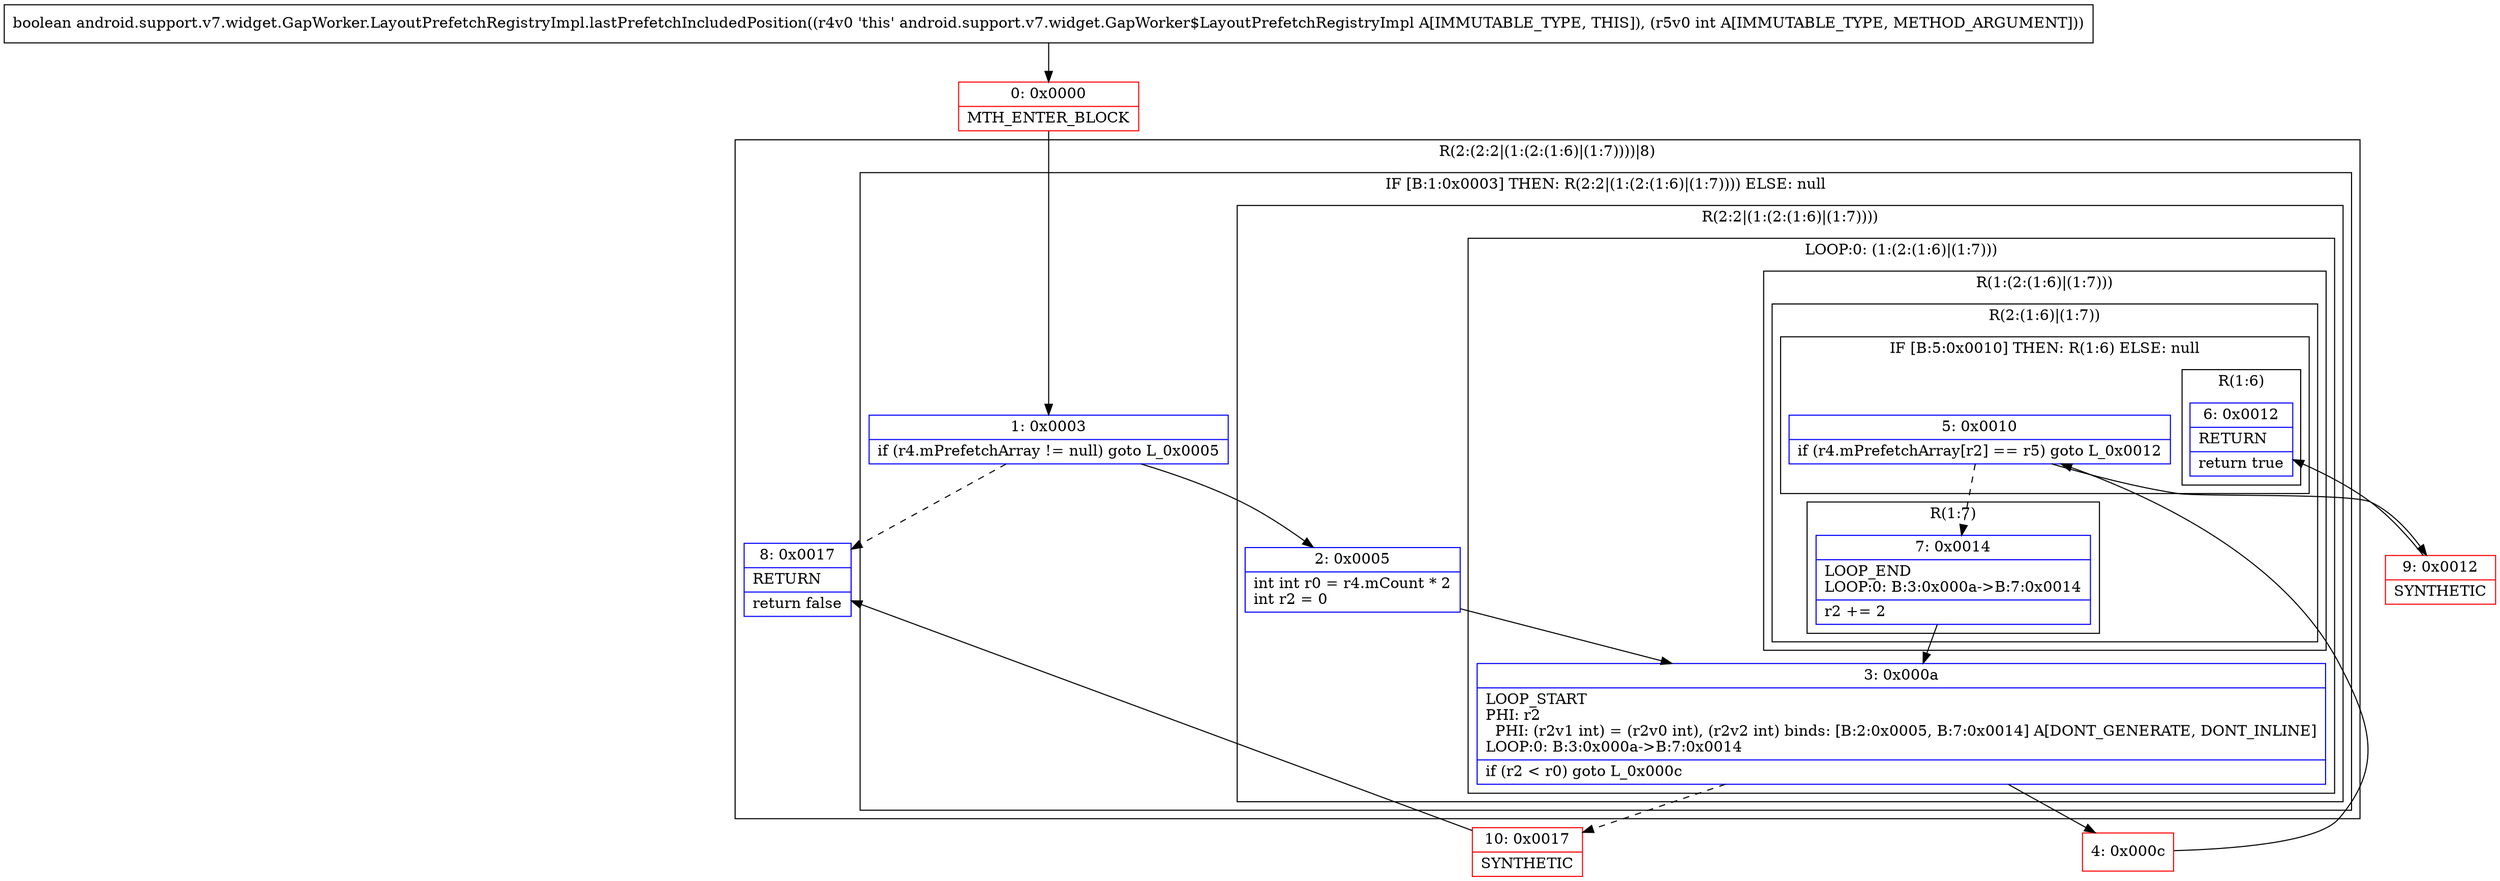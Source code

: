 digraph "CFG forandroid.support.v7.widget.GapWorker.LayoutPrefetchRegistryImpl.lastPrefetchIncludedPosition(I)Z" {
subgraph cluster_Region_1098935448 {
label = "R(2:(2:2|(1:(2:(1:6)|(1:7))))|8)";
node [shape=record,color=blue];
subgraph cluster_IfRegion_1477359303 {
label = "IF [B:1:0x0003] THEN: R(2:2|(1:(2:(1:6)|(1:7)))) ELSE: null";
node [shape=record,color=blue];
Node_1 [shape=record,label="{1\:\ 0x0003|if (r4.mPrefetchArray != null) goto L_0x0005\l}"];
subgraph cluster_Region_1887045736 {
label = "R(2:2|(1:(2:(1:6)|(1:7))))";
node [shape=record,color=blue];
Node_2 [shape=record,label="{2\:\ 0x0005|int int r0 = r4.mCount * 2\lint r2 = 0\l}"];
subgraph cluster_LoopRegion_1504163146 {
label = "LOOP:0: (1:(2:(1:6)|(1:7)))";
node [shape=record,color=blue];
Node_3 [shape=record,label="{3\:\ 0x000a|LOOP_START\lPHI: r2 \l  PHI: (r2v1 int) = (r2v0 int), (r2v2 int) binds: [B:2:0x0005, B:7:0x0014] A[DONT_GENERATE, DONT_INLINE]\lLOOP:0: B:3:0x000a\-\>B:7:0x0014\l|if (r2 \< r0) goto L_0x000c\l}"];
subgraph cluster_Region_549681561 {
label = "R(1:(2:(1:6)|(1:7)))";
node [shape=record,color=blue];
subgraph cluster_Region_613367795 {
label = "R(2:(1:6)|(1:7))";
node [shape=record,color=blue];
subgraph cluster_IfRegion_2065482040 {
label = "IF [B:5:0x0010] THEN: R(1:6) ELSE: null";
node [shape=record,color=blue];
Node_5 [shape=record,label="{5\:\ 0x0010|if (r4.mPrefetchArray[r2] == r5) goto L_0x0012\l}"];
subgraph cluster_Region_1722377046 {
label = "R(1:6)";
node [shape=record,color=blue];
Node_6 [shape=record,label="{6\:\ 0x0012|RETURN\l|return true\l}"];
}
}
subgraph cluster_Region_1141214977 {
label = "R(1:7)";
node [shape=record,color=blue];
Node_7 [shape=record,label="{7\:\ 0x0014|LOOP_END\lLOOP:0: B:3:0x000a\-\>B:7:0x0014\l|r2 += 2\l}"];
}
}
}
}
}
}
Node_8 [shape=record,label="{8\:\ 0x0017|RETURN\l|return false\l}"];
}
Node_0 [shape=record,color=red,label="{0\:\ 0x0000|MTH_ENTER_BLOCK\l}"];
Node_4 [shape=record,color=red,label="{4\:\ 0x000c}"];
Node_9 [shape=record,color=red,label="{9\:\ 0x0012|SYNTHETIC\l}"];
Node_10 [shape=record,color=red,label="{10\:\ 0x0017|SYNTHETIC\l}"];
MethodNode[shape=record,label="{boolean android.support.v7.widget.GapWorker.LayoutPrefetchRegistryImpl.lastPrefetchIncludedPosition((r4v0 'this' android.support.v7.widget.GapWorker$LayoutPrefetchRegistryImpl A[IMMUTABLE_TYPE, THIS]), (r5v0 int A[IMMUTABLE_TYPE, METHOD_ARGUMENT])) }"];
MethodNode -> Node_0;
Node_1 -> Node_2;
Node_1 -> Node_8[style=dashed];
Node_2 -> Node_3;
Node_3 -> Node_4;
Node_3 -> Node_10[style=dashed];
Node_5 -> Node_7[style=dashed];
Node_5 -> Node_9;
Node_7 -> Node_3;
Node_0 -> Node_1;
Node_4 -> Node_5;
Node_9 -> Node_6;
Node_10 -> Node_8;
}

